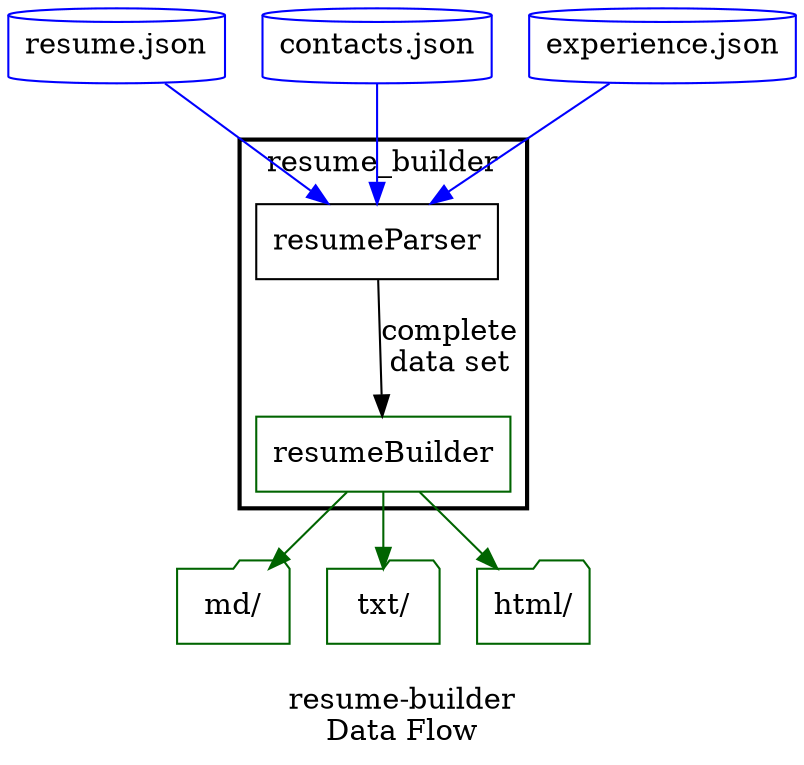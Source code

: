 digraph {
    label = "\nresume-builder\nData Flow";
    node [shape = box;];
    
    subgraph cluster_0 {
        label = "resume_builder";
        color = black;
        penwidth = 2;
        
        resumeParser -> resumeBuilder [label = "complete\ndata set";];
    }
    
    resumeData -> resumeParser [color = blue;];
    contactsData -> resumeParser [color = blue;];
    experienceData -> resumeParser [color = blue;];
    
    resumeBuilder -> outputMarkdown [color = darkgreen;];
    resumeBuilder -> outputTxt [color = darkgreen;];
    resumeBuilder -> outputHtml [color = darkgreen;];
    
    resumeData [label = "resume.json";shape = cylinder;color = blue;];
    contactsData [label = "contacts.json";shape = cylinder;color = blue;];
    experienceData [label = "experience.json";shape = cylinder;color = blue;];

    resumeBuilder [color = darkgreen;];
    
    outputMarkdown [label = "md/";shape = folder;color = darkgreen;];
    outputTxt [label = "txt/";shape = folder;color = darkgreen;];
    outputHtml [label = "html/";shape = folder;color = darkgreen;];
}